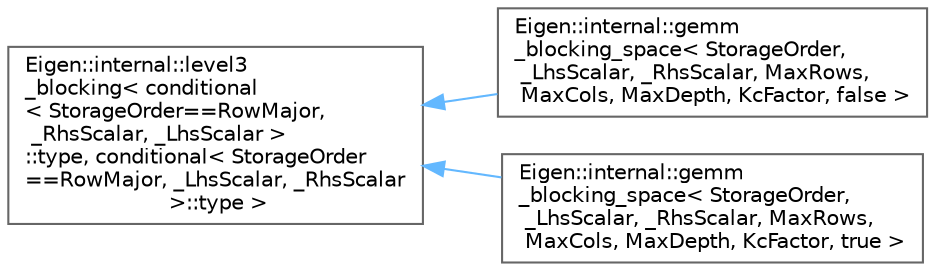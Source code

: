 digraph "类继承关系图"
{
 // LATEX_PDF_SIZE
  bgcolor="transparent";
  edge [fontname=Helvetica,fontsize=10,labelfontname=Helvetica,labelfontsize=10];
  node [fontname=Helvetica,fontsize=10,shape=box,height=0.2,width=0.4];
  rankdir="LR";
  Node0 [id="Node000000",label="Eigen::internal::level3\l_blocking\< conditional\l\< StorageOrder==RowMajor,\l _RhsScalar, _LhsScalar \>\l::type, conditional\< StorageOrder\l==RowMajor, _LhsScalar, _RhsScalar\l \>::type \>",height=0.2,width=0.4,color="grey40", fillcolor="white", style="filled",URL="$class_eigen_1_1internal_1_1level3__blocking.html",tooltip=" "];
  Node0 -> Node1 [id="edge4311_Node000000_Node000001",dir="back",color="steelblue1",style="solid",tooltip=" "];
  Node1 [id="Node000001",label="Eigen::internal::gemm\l_blocking_space\< StorageOrder,\l _LhsScalar, _RhsScalar, MaxRows,\l MaxCols, MaxDepth, KcFactor, false \>",height=0.2,width=0.4,color="grey40", fillcolor="white", style="filled",URL="$class_eigen_1_1internal_1_1gemm__blocking__space_3_01_storage_order_00_01___lhs_scalar_00_01___rbcde58016e0f2e47700c92659db0c8a7.html",tooltip=" "];
  Node0 -> Node2 [id="edge4312_Node000000_Node000002",dir="back",color="steelblue1",style="solid",tooltip=" "];
  Node2 [id="Node000002",label="Eigen::internal::gemm\l_blocking_space\< StorageOrder,\l _LhsScalar, _RhsScalar, MaxRows,\l MaxCols, MaxDepth, KcFactor, true \>",height=0.2,width=0.4,color="grey40", fillcolor="white", style="filled",URL="$class_eigen_1_1internal_1_1gemm__blocking__space_3_01_storage_order_00_01___lhs_scalar_00_01___reb401dd40e11c548a7d5e4b85e19f682.html",tooltip=" "];
}
